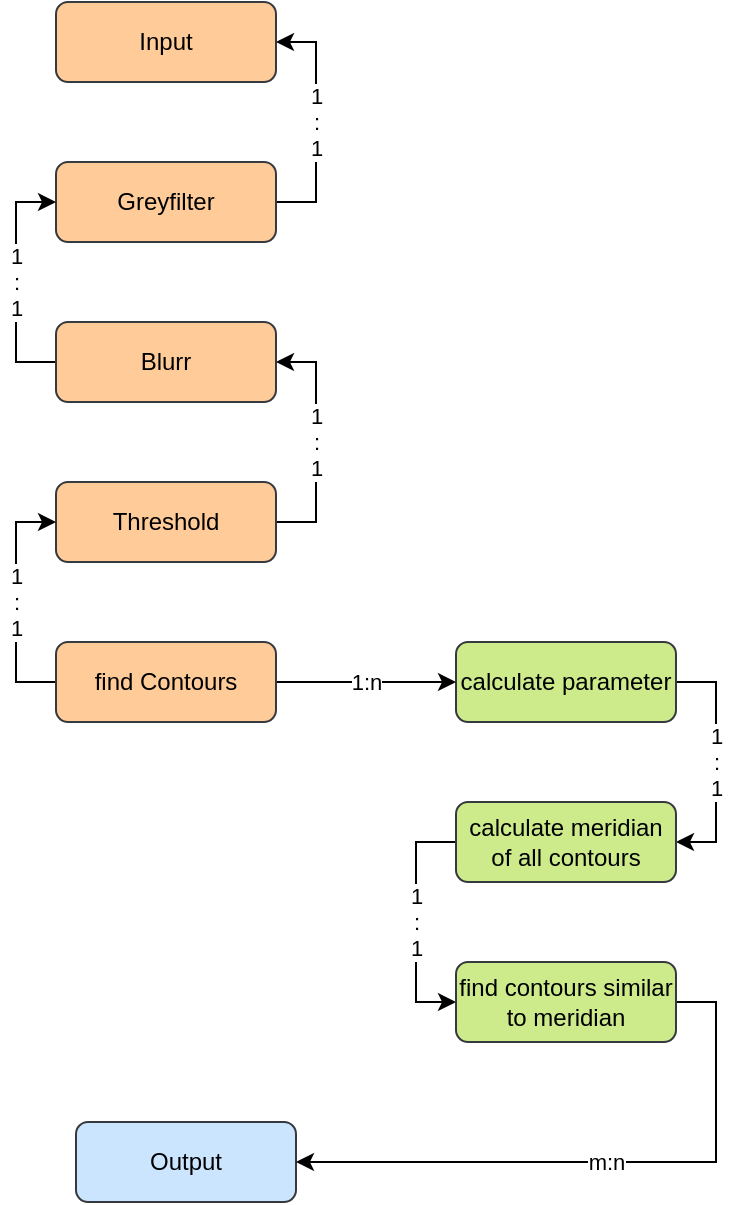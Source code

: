 <mxfile version="13.2.4" type="device"><diagram id="M24Mr0W8n_oB0wg2ny2t" name="Page-1"><mxGraphModel dx="706" dy="860" grid="1" gridSize="10" guides="1" tooltips="1" connect="1" arrows="1" fold="1" page="1" pageScale="1" pageWidth="1169" pageHeight="1654" math="0" shadow="0"><root><mxCell id="0"/><mxCell id="1" parent="0"/><mxCell id="RFNAAOI_zuKPhUbj3iw_-18" value="1&lt;br&gt;:&lt;br&gt;1" style="edgeStyle=orthogonalEdgeStyle;rounded=0;orthogonalLoop=1;jettySize=auto;html=1;exitX=1;exitY=0.5;exitDx=0;exitDy=0;entryX=1;entryY=0.5;entryDx=0;entryDy=0;" edge="1" parent="1" source="RFNAAOI_zuKPhUbj3iw_-1" target="RFNAAOI_zuKPhUbj3iw_-9"><mxGeometry relative="1" as="geometry"/></mxCell><mxCell id="RFNAAOI_zuKPhUbj3iw_-1" value="calculate parameter" style="rounded=1;whiteSpace=wrap;html=1;fillColor=#cdeb8b;strokeColor=#36393d;shadow=0;comic=0;glass=0;" vertex="1" parent="1"><mxGeometry x="240" y="400" width="110" height="40" as="geometry"/></mxCell><mxCell id="RFNAAOI_zuKPhUbj3iw_-2" value="Output" style="rounded=1;whiteSpace=wrap;html=1;fillColor=#cce5ff;strokeColor=#36393d;shadow=0;comic=0;glass=0;" vertex="1" parent="1"><mxGeometry x="50" y="640" width="110" height="40" as="geometry"/></mxCell><mxCell id="RFNAAOI_zuKPhUbj3iw_-3" value="Input" style="rounded=1;whiteSpace=wrap;html=1;fillColor=#ffcc99;strokeColor=#36393d;gradientColor=none;shadow=0;comic=0;glass=0;" vertex="1" parent="1"><mxGeometry x="40" y="80" width="110" height="40" as="geometry"/></mxCell><mxCell id="RFNAAOI_zuKPhUbj3iw_-16" value="1&lt;br&gt;:&lt;br&gt;1" style="edgeStyle=orthogonalEdgeStyle;rounded=0;orthogonalLoop=1;jettySize=auto;html=1;exitX=1;exitY=0.5;exitDx=0;exitDy=0;entryX=1;entryY=0.5;entryDx=0;entryDy=0;" edge="1" parent="1" source="RFNAAOI_zuKPhUbj3iw_-4" target="RFNAAOI_zuKPhUbj3iw_-3"><mxGeometry relative="1" as="geometry"/></mxCell><mxCell id="RFNAAOI_zuKPhUbj3iw_-4" value="Greyfilter&lt;span style=&quot;color: rgba(0 , 0 , 0 , 0) ; font-family: monospace ; font-size: 0px&quot;&gt;%3CmxGraphModel%3E%3Croot%3E%3CmxCell%20id%3D%220%22%2F%3E%3CmxCell%20id%3D%221%22%20parent%3D%220%22%2F%3E%3CmxCell%20id%3D%222%22%20value%3D%22Input%22%20style%3D%22rounded%3D1%3BwhiteSpace%3Dwrap%3Bhtml%3D1%3BfillColor%3D%23ffcc99%3BstrokeColor%3D%2336393d%3BgradientColor%3Dnone%3Bshadow%3D0%3Bcomic%3D0%3Bglass%3D0%3B%22%20vertex%3D%221%22%20parent%3D%221%22%3E%3CmxGeometry%20x%3D%2240%22%20y%3D%2280%22%20width%3D%22110%22%20height%3D%2240%22%20as%3D%22geometry%22%2F%3E%3C%2FmxCell%3E%3C%2Froot%3E%3C%2FmxGraphModel%3E&lt;/span&gt;" style="rounded=1;whiteSpace=wrap;html=1;fillColor=#ffcc99;strokeColor=#36393d;gradientColor=none;shadow=0;comic=0;glass=0;" vertex="1" parent="1"><mxGeometry x="40" y="160" width="110" height="40" as="geometry"/></mxCell><mxCell id="RFNAAOI_zuKPhUbj3iw_-15" value="1&lt;br&gt;:&lt;br&gt;1" style="edgeStyle=orthogonalEdgeStyle;rounded=0;orthogonalLoop=1;jettySize=auto;html=1;exitX=0;exitY=0.5;exitDx=0;exitDy=0;entryX=0;entryY=0.5;entryDx=0;entryDy=0;" edge="1" parent="1" source="RFNAAOI_zuKPhUbj3iw_-5" target="RFNAAOI_zuKPhUbj3iw_-4"><mxGeometry relative="1" as="geometry"/></mxCell><mxCell id="RFNAAOI_zuKPhUbj3iw_-5" value="Blurr" style="rounded=1;whiteSpace=wrap;html=1;fillColor=#ffcc99;strokeColor=#36393d;gradientColor=none;shadow=0;comic=0;glass=0;" vertex="1" parent="1"><mxGeometry x="40" y="240" width="110" height="40" as="geometry"/></mxCell><mxCell id="RFNAAOI_zuKPhUbj3iw_-14" value="1&lt;br&gt;:&lt;br&gt;1" style="edgeStyle=orthogonalEdgeStyle;rounded=0;orthogonalLoop=1;jettySize=auto;html=1;exitX=1;exitY=0.5;exitDx=0;exitDy=0;entryX=1;entryY=0.5;entryDx=0;entryDy=0;" edge="1" parent="1" source="RFNAAOI_zuKPhUbj3iw_-6" target="RFNAAOI_zuKPhUbj3iw_-5"><mxGeometry relative="1" as="geometry"/></mxCell><mxCell id="RFNAAOI_zuKPhUbj3iw_-6" value="Threshold" style="rounded=1;whiteSpace=wrap;html=1;fillColor=#ffcc99;strokeColor=#36393d;gradientColor=none;shadow=0;comic=0;glass=0;" vertex="1" parent="1"><mxGeometry x="40" y="320" width="110" height="40" as="geometry"/></mxCell><mxCell id="RFNAAOI_zuKPhUbj3iw_-12" value="1:n" style="edgeStyle=orthogonalEdgeStyle;rounded=0;orthogonalLoop=1;jettySize=auto;html=1;exitX=1;exitY=0.5;exitDx=0;exitDy=0;entryX=0;entryY=0.5;entryDx=0;entryDy=0;" edge="1" parent="1" source="RFNAAOI_zuKPhUbj3iw_-7" target="RFNAAOI_zuKPhUbj3iw_-1"><mxGeometry relative="1" as="geometry"/></mxCell><mxCell id="RFNAAOI_zuKPhUbj3iw_-13" value="1&lt;br&gt;:&lt;br&gt;1" style="edgeStyle=orthogonalEdgeStyle;rounded=0;orthogonalLoop=1;jettySize=auto;html=1;exitX=0;exitY=0.5;exitDx=0;exitDy=0;entryX=0;entryY=0.5;entryDx=0;entryDy=0;" edge="1" parent="1" source="RFNAAOI_zuKPhUbj3iw_-7" target="RFNAAOI_zuKPhUbj3iw_-6"><mxGeometry relative="1" as="geometry"/></mxCell><mxCell id="RFNAAOI_zuKPhUbj3iw_-7" value="find Contours" style="rounded=1;whiteSpace=wrap;html=1;fillColor=#ffcc99;strokeColor=#36393d;gradientColor=none;shadow=0;comic=0;glass=0;" vertex="1" parent="1"><mxGeometry x="40" y="400" width="110" height="40" as="geometry"/></mxCell><mxCell id="RFNAAOI_zuKPhUbj3iw_-19" value="1&lt;br&gt;:&lt;br&gt;1" style="edgeStyle=orthogonalEdgeStyle;rounded=0;orthogonalLoop=1;jettySize=auto;html=1;exitX=0;exitY=0.5;exitDx=0;exitDy=0;entryX=0;entryY=0.5;entryDx=0;entryDy=0;" edge="1" parent="1" source="RFNAAOI_zuKPhUbj3iw_-9" target="RFNAAOI_zuKPhUbj3iw_-11"><mxGeometry relative="1" as="geometry"/></mxCell><mxCell id="RFNAAOI_zuKPhUbj3iw_-9" value="calculate meridian of all contours" style="rounded=1;whiteSpace=wrap;html=1;fillColor=#cdeb8b;strokeColor=#36393d;shadow=0;comic=0;glass=0;" vertex="1" parent="1"><mxGeometry x="240" y="480" width="110" height="40" as="geometry"/></mxCell><mxCell id="RFNAAOI_zuKPhUbj3iw_-20" value="m:n" style="edgeStyle=orthogonalEdgeStyle;rounded=0;orthogonalLoop=1;jettySize=auto;html=1;exitX=1;exitY=0.5;exitDx=0;exitDy=0;entryX=1;entryY=0.5;entryDx=0;entryDy=0;" edge="1" parent="1" source="RFNAAOI_zuKPhUbj3iw_-11" target="RFNAAOI_zuKPhUbj3iw_-2"><mxGeometry relative="1" as="geometry"/></mxCell><mxCell id="RFNAAOI_zuKPhUbj3iw_-11" value="find contours similar to meridian" style="rounded=1;whiteSpace=wrap;html=1;fillColor=#cdeb8b;strokeColor=#36393d;shadow=0;comic=0;glass=0;" vertex="1" parent="1"><mxGeometry x="240" y="560" width="110" height="40" as="geometry"/></mxCell></root></mxGraphModel></diagram></mxfile>